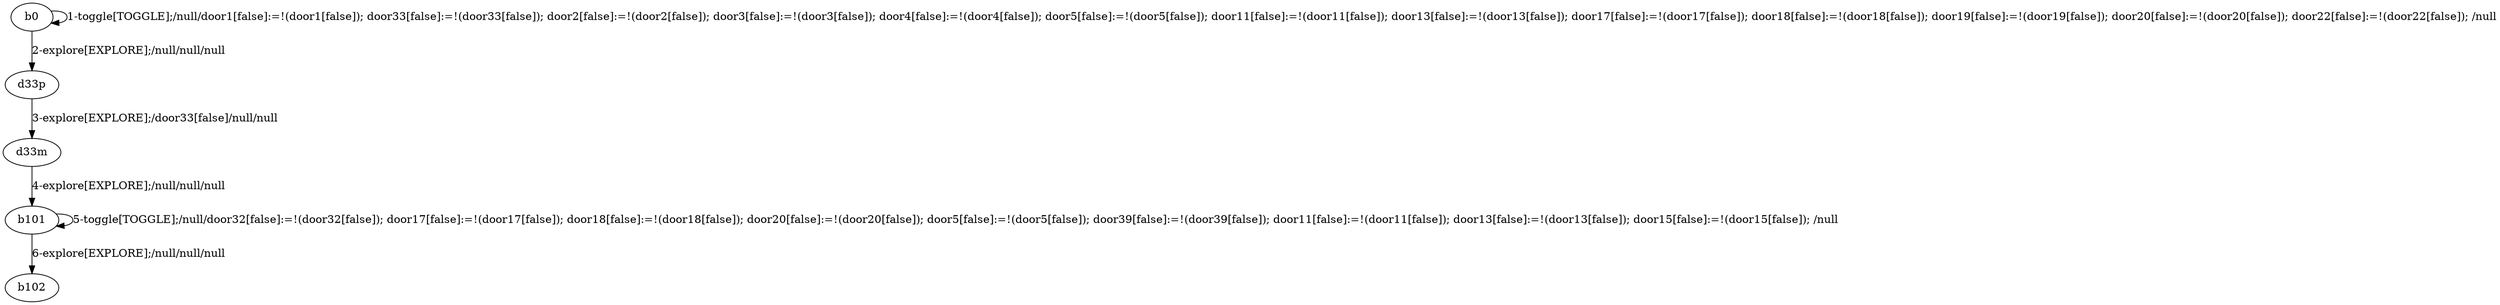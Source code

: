 # Total number of goals covered by this test: 1
# b101 --> b102

digraph g {
"b0" -> "b0" [label = "1-toggle[TOGGLE];/null/door1[false]:=!(door1[false]); door33[false]:=!(door33[false]); door2[false]:=!(door2[false]); door3[false]:=!(door3[false]); door4[false]:=!(door4[false]); door5[false]:=!(door5[false]); door11[false]:=!(door11[false]); door13[false]:=!(door13[false]); door17[false]:=!(door17[false]); door18[false]:=!(door18[false]); door19[false]:=!(door19[false]); door20[false]:=!(door20[false]); door22[false]:=!(door22[false]); /null"];
"b0" -> "d33p" [label = "2-explore[EXPLORE];/null/null/null"];
"d33p" -> "d33m" [label = "3-explore[EXPLORE];/door33[false]/null/null"];
"d33m" -> "b101" [label = "4-explore[EXPLORE];/null/null/null"];
"b101" -> "b101" [label = "5-toggle[TOGGLE];/null/door32[false]:=!(door32[false]); door17[false]:=!(door17[false]); door18[false]:=!(door18[false]); door20[false]:=!(door20[false]); door5[false]:=!(door5[false]); door39[false]:=!(door39[false]); door11[false]:=!(door11[false]); door13[false]:=!(door13[false]); door15[false]:=!(door15[false]); /null"];
"b101" -> "b102" [label = "6-explore[EXPLORE];/null/null/null"];
}